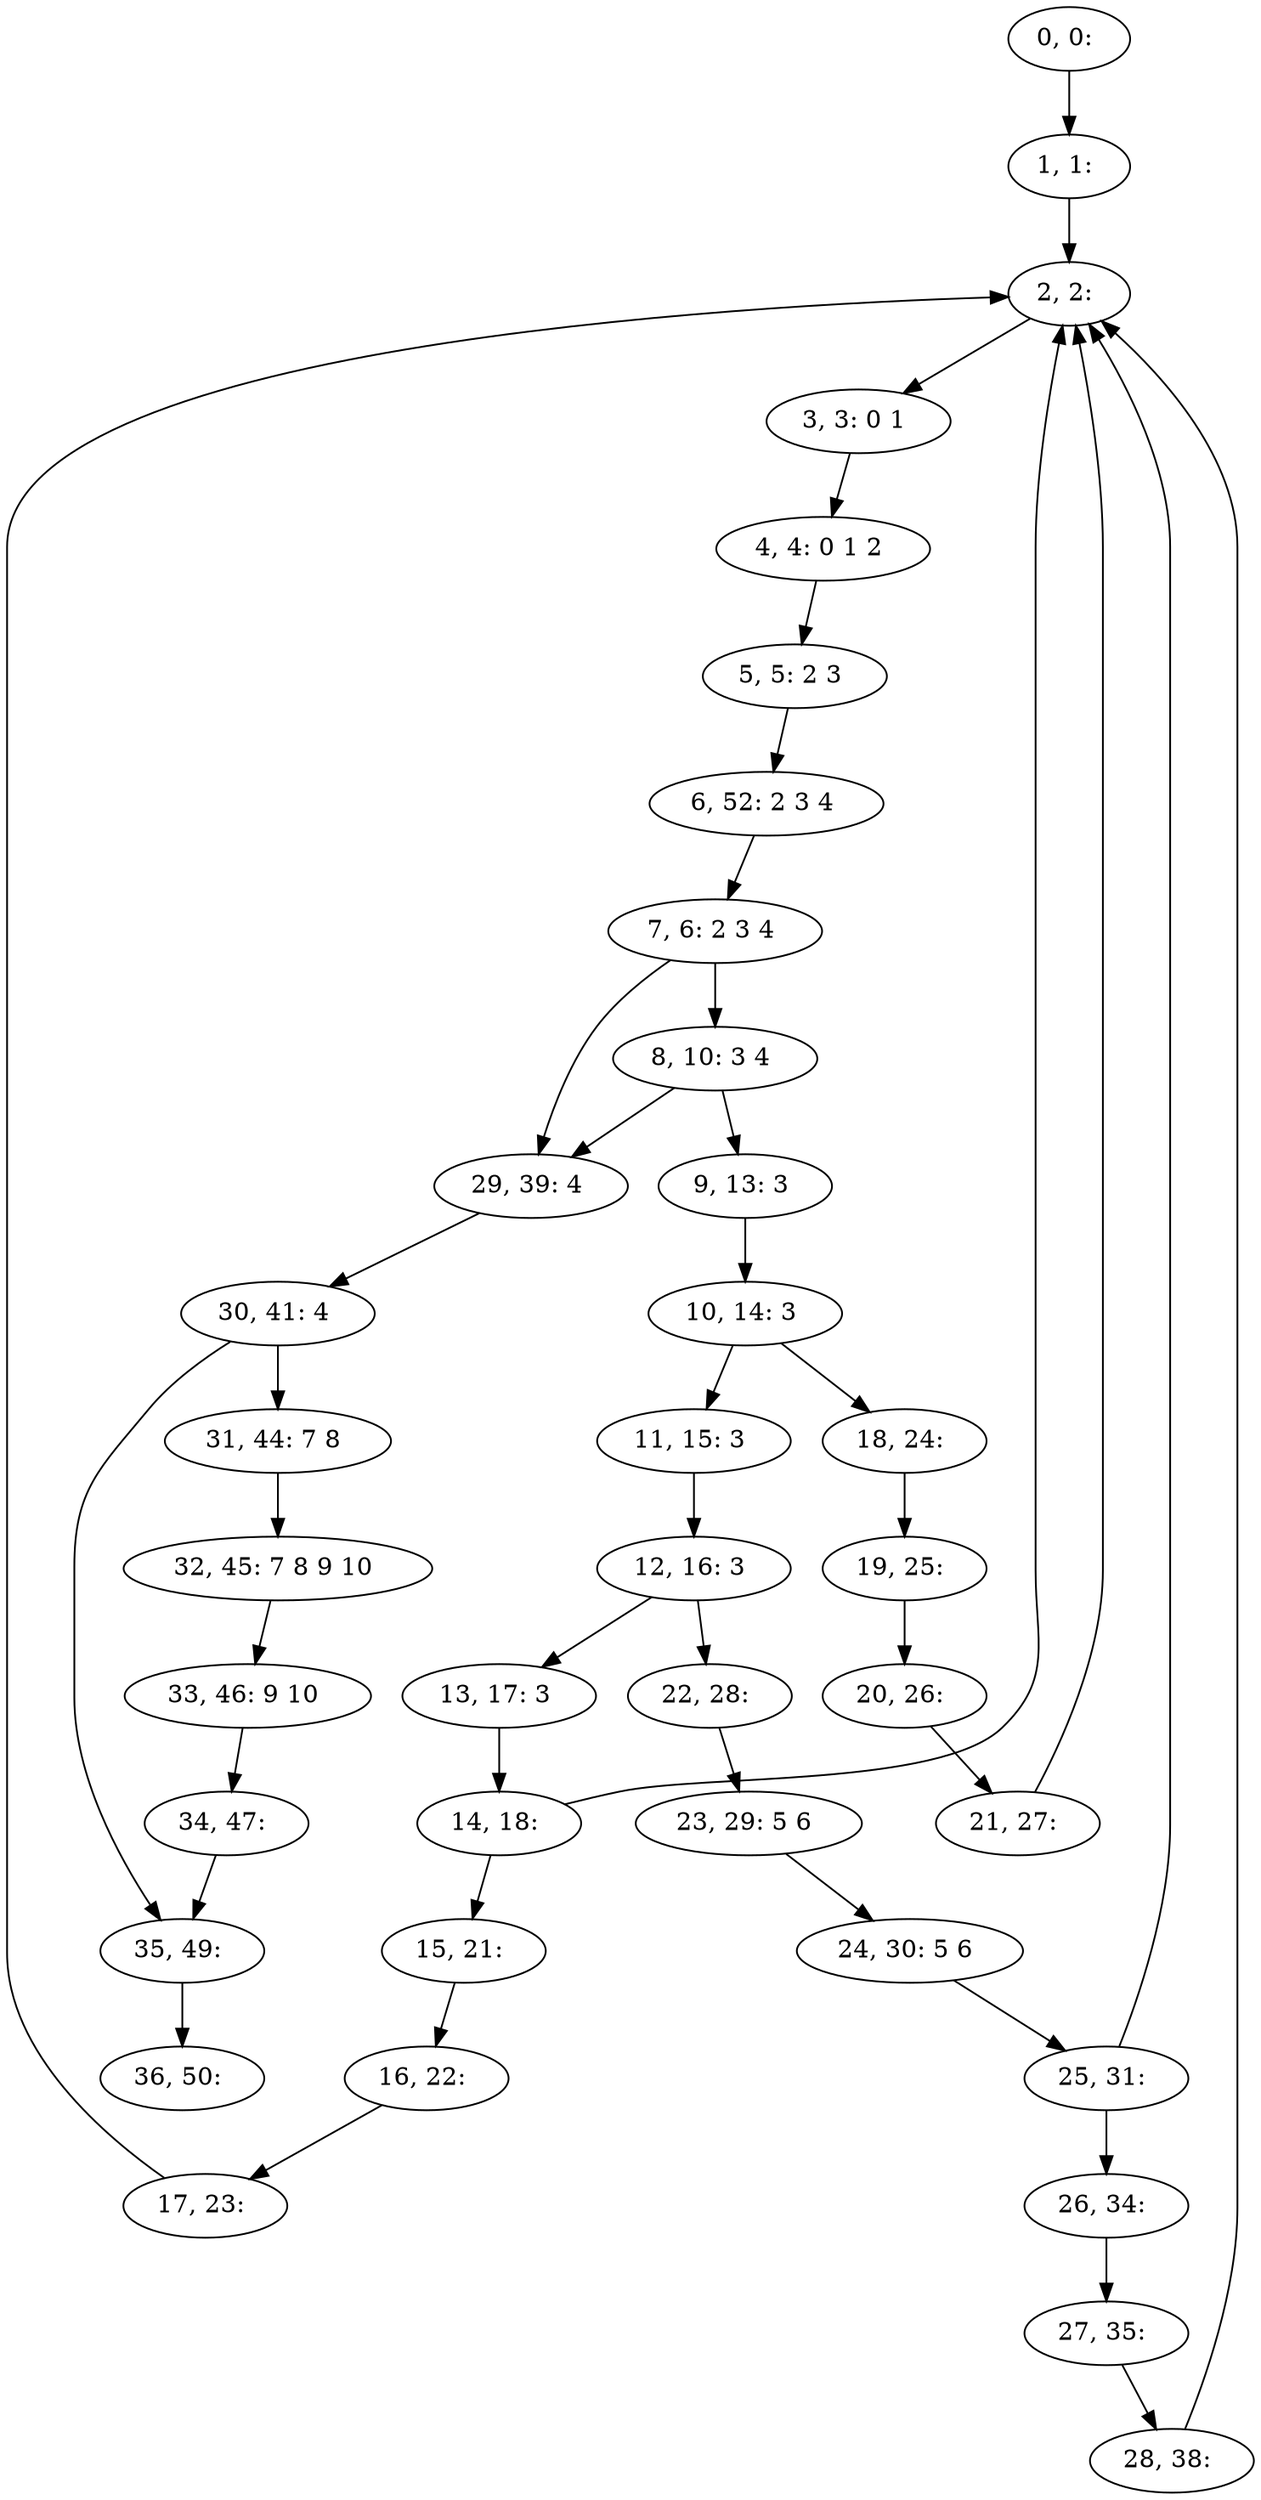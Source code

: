 digraph G {
0[label="0, 0: "];
1[label="1, 1: "];
2[label="2, 2: "];
3[label="3, 3: 0 1 "];
4[label="4, 4: 0 1 2 "];
5[label="5, 5: 2 3 "];
6[label="6, 52: 2 3 4 "];
7[label="7, 6: 2 3 4 "];
8[label="8, 10: 3 4 "];
9[label="9, 13: 3 "];
10[label="10, 14: 3 "];
11[label="11, 15: 3 "];
12[label="12, 16: 3 "];
13[label="13, 17: 3 "];
14[label="14, 18: "];
15[label="15, 21: "];
16[label="16, 22: "];
17[label="17, 23: "];
18[label="18, 24: "];
19[label="19, 25: "];
20[label="20, 26: "];
21[label="21, 27: "];
22[label="22, 28: "];
23[label="23, 29: 5 6 "];
24[label="24, 30: 5 6 "];
25[label="25, 31: "];
26[label="26, 34: "];
27[label="27, 35: "];
28[label="28, 38: "];
29[label="29, 39: 4 "];
30[label="30, 41: 4 "];
31[label="31, 44: 7 8 "];
32[label="32, 45: 7 8 9 10 "];
33[label="33, 46: 9 10 "];
34[label="34, 47: "];
35[label="35, 49: "];
36[label="36, 50: "];
0->1 ;
1->2 ;
2->3 ;
3->4 ;
4->5 ;
5->6 ;
6->7 ;
7->8 ;
7->29 ;
8->9 ;
8->29 ;
9->10 ;
10->11 ;
10->18 ;
11->12 ;
12->13 ;
12->22 ;
13->14 ;
14->15 ;
14->2 ;
15->16 ;
16->17 ;
17->2 ;
18->19 ;
19->20 ;
20->21 ;
21->2 ;
22->23 ;
23->24 ;
24->25 ;
25->26 ;
25->2 ;
26->27 ;
27->28 ;
28->2 ;
29->30 ;
30->31 ;
30->35 ;
31->32 ;
32->33 ;
33->34 ;
34->35 ;
35->36 ;
}
